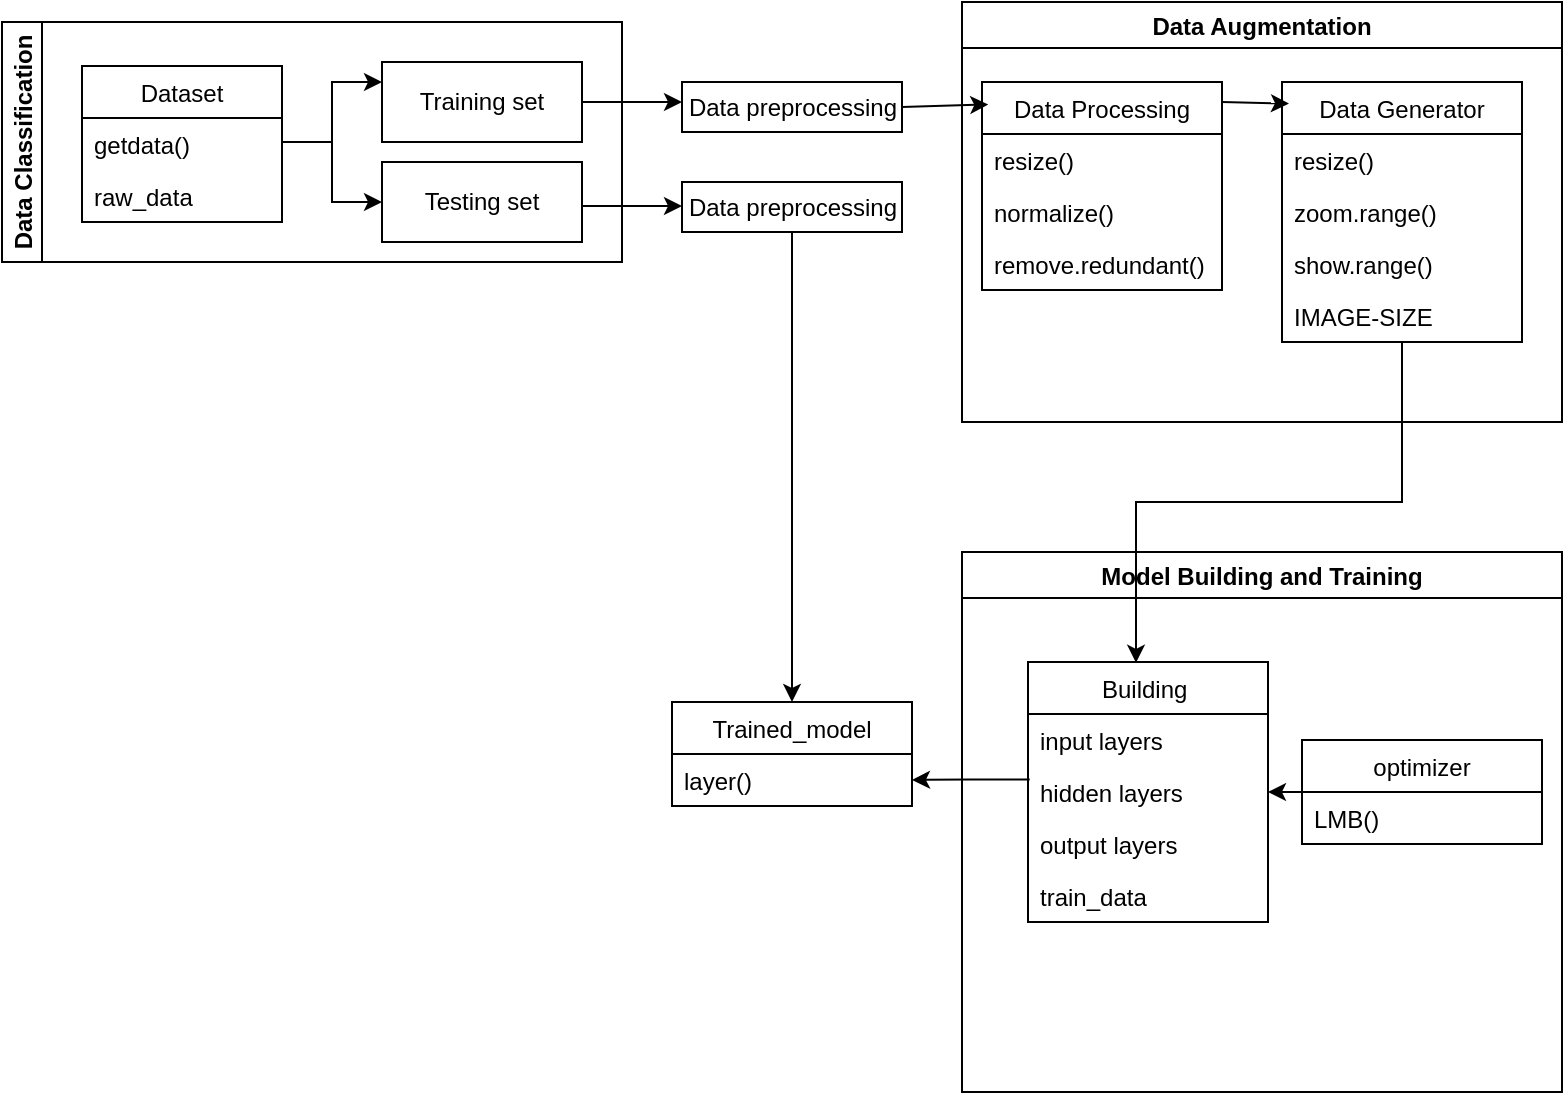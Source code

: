 <mxfile version="20.5.1" type="github">
  <diagram id="C5RBs43oDa-KdzZeNtuy" name="Page-1">
    <mxGraphModel dx="897" dy="577" grid="1" gridSize="10" guides="1" tooltips="1" connect="1" arrows="1" fold="1" page="1" pageScale="1" pageWidth="827" pageHeight="1169" math="0" shadow="0">
      <root>
        <mxCell id="WIyWlLk6GJQsqaUBKTNV-0" />
        <mxCell id="WIyWlLk6GJQsqaUBKTNV-1" parent="WIyWlLk6GJQsqaUBKTNV-0" />
        <mxCell id="fAaVd-xr354LxwqgKoTa-0" value="Data Classification" style="swimlane;startSize=20;horizontal=0;childLayout=treeLayout;horizontalTree=1;resizable=0;containerType=tree;" vertex="1" parent="WIyWlLk6GJQsqaUBKTNV-1">
          <mxGeometry x="23" y="50" width="310" height="120" as="geometry" />
        </mxCell>
        <mxCell id="fAaVd-xr354LxwqgKoTa-2" value="Training set" style="whiteSpace=wrap;html=1;" vertex="1" parent="fAaVd-xr354LxwqgKoTa-0">
          <mxGeometry x="190" y="20" width="100" height="40" as="geometry" />
        </mxCell>
        <mxCell id="fAaVd-xr354LxwqgKoTa-4" value="Testing set" style="whiteSpace=wrap;html=1;" vertex="1" parent="fAaVd-xr354LxwqgKoTa-0">
          <mxGeometry x="190" y="70" width="100" height="40" as="geometry" />
        </mxCell>
        <mxCell id="fAaVd-xr354LxwqgKoTa-5" value="" style="edgeStyle=elbowEdgeStyle;elbow=horizontal;html=1;rounded=0;" edge="1" parent="fAaVd-xr354LxwqgKoTa-0" target="fAaVd-xr354LxwqgKoTa-4">
          <mxGeometry relative="1" as="geometry">
            <mxPoint x="140" y="60" as="sourcePoint" />
          </mxGeometry>
        </mxCell>
        <mxCell id="fAaVd-xr354LxwqgKoTa-3" value="" style="edgeStyle=elbowEdgeStyle;elbow=horizontal;html=1;rounded=0;" edge="1" parent="fAaVd-xr354LxwqgKoTa-0">
          <mxGeometry relative="1" as="geometry">
            <mxPoint x="140" y="60" as="sourcePoint" />
            <mxPoint x="190" y="30" as="targetPoint" />
          </mxGeometry>
        </mxCell>
        <mxCell id="fAaVd-xr354LxwqgKoTa-38" value="Dataset" style="swimlane;fontStyle=0;childLayout=stackLayout;horizontal=1;startSize=26;fillColor=none;horizontalStack=0;resizeParent=1;resizeParentMax=0;resizeLast=0;collapsible=1;marginBottom=0;" vertex="1" parent="fAaVd-xr354LxwqgKoTa-0">
          <mxGeometry x="40" y="22" width="100" height="78" as="geometry" />
        </mxCell>
        <mxCell id="fAaVd-xr354LxwqgKoTa-39" value="getdata()" style="text;strokeColor=none;fillColor=none;align=left;verticalAlign=top;spacingLeft=4;spacingRight=4;overflow=hidden;rotatable=0;points=[[0,0.5],[1,0.5]];portConstraint=eastwest;" vertex="1" parent="fAaVd-xr354LxwqgKoTa-38">
          <mxGeometry y="26" width="100" height="26" as="geometry" />
        </mxCell>
        <mxCell id="fAaVd-xr354LxwqgKoTa-40" value="raw_data" style="text;strokeColor=none;fillColor=none;align=left;verticalAlign=top;spacingLeft=4;spacingRight=4;overflow=hidden;rotatable=0;points=[[0,0.5],[1,0.5]];portConstraint=eastwest;" vertex="1" parent="fAaVd-xr354LxwqgKoTa-38">
          <mxGeometry y="52" width="100" height="26" as="geometry" />
        </mxCell>
        <mxCell id="fAaVd-xr354LxwqgKoTa-43" value="Data preprocessing" style="html=1;" vertex="1" parent="WIyWlLk6GJQsqaUBKTNV-1">
          <mxGeometry x="363" y="80" width="110" height="25" as="geometry" />
        </mxCell>
        <mxCell id="fAaVd-xr354LxwqgKoTa-93" style="edgeStyle=orthogonalEdgeStyle;rounded=0;orthogonalLoop=1;jettySize=auto;html=1;exitX=0.5;exitY=1;exitDx=0;exitDy=0;entryX=0.5;entryY=0;entryDx=0;entryDy=0;" edge="1" parent="WIyWlLk6GJQsqaUBKTNV-1" source="fAaVd-xr354LxwqgKoTa-44" target="fAaVd-xr354LxwqgKoTa-65">
          <mxGeometry relative="1" as="geometry" />
        </mxCell>
        <mxCell id="fAaVd-xr354LxwqgKoTa-44" value="Data preprocessing" style="html=1;" vertex="1" parent="WIyWlLk6GJQsqaUBKTNV-1">
          <mxGeometry x="363" y="130" width="110" height="25" as="geometry" />
        </mxCell>
        <mxCell id="fAaVd-xr354LxwqgKoTa-45" value="" style="endArrow=classic;html=1;rounded=0;exitX=1;exitY=0.5;exitDx=0;exitDy=0;" edge="1" parent="WIyWlLk6GJQsqaUBKTNV-1" source="fAaVd-xr354LxwqgKoTa-2">
          <mxGeometry width="50" height="50" relative="1" as="geometry">
            <mxPoint x="313" y="140" as="sourcePoint" />
            <mxPoint x="363" y="90" as="targetPoint" />
          </mxGeometry>
        </mxCell>
        <mxCell id="fAaVd-xr354LxwqgKoTa-46" value="" style="endArrow=classic;html=1;rounded=0;exitX=1;exitY=0.5;exitDx=0;exitDy=0;" edge="1" parent="WIyWlLk6GJQsqaUBKTNV-1">
          <mxGeometry width="50" height="50" relative="1" as="geometry">
            <mxPoint x="313" y="142.02" as="sourcePoint" />
            <mxPoint x="363" y="142.02" as="targetPoint" />
          </mxGeometry>
        </mxCell>
        <mxCell id="fAaVd-xr354LxwqgKoTa-49" value="Data Augmentation" style="swimlane;" vertex="1" parent="WIyWlLk6GJQsqaUBKTNV-1">
          <mxGeometry x="503" y="40" width="300" height="210" as="geometry" />
        </mxCell>
        <mxCell id="fAaVd-xr354LxwqgKoTa-51" value="Data Generator" style="swimlane;fontStyle=0;childLayout=stackLayout;horizontal=1;startSize=26;fillColor=none;horizontalStack=0;resizeParent=1;resizeParentMax=0;resizeLast=0;collapsible=1;marginBottom=0;" vertex="1" parent="fAaVd-xr354LxwqgKoTa-49">
          <mxGeometry x="160" y="40" width="120" height="130" as="geometry">
            <mxRectangle x="30" y="46" width="120" height="30" as="alternateBounds" />
          </mxGeometry>
        </mxCell>
        <mxCell id="fAaVd-xr354LxwqgKoTa-52" value="resize()" style="text;strokeColor=none;fillColor=none;align=left;verticalAlign=top;spacingLeft=4;spacingRight=4;overflow=hidden;rotatable=0;points=[[0,0.5],[1,0.5]];portConstraint=eastwest;" vertex="1" parent="fAaVd-xr354LxwqgKoTa-51">
          <mxGeometry y="26" width="120" height="26" as="geometry" />
        </mxCell>
        <mxCell id="fAaVd-xr354LxwqgKoTa-53" value="zoom.range()" style="text;strokeColor=none;fillColor=none;align=left;verticalAlign=top;spacingLeft=4;spacingRight=4;overflow=hidden;rotatable=0;points=[[0,0.5],[1,0.5]];portConstraint=eastwest;" vertex="1" parent="fAaVd-xr354LxwqgKoTa-51">
          <mxGeometry y="52" width="120" height="26" as="geometry" />
        </mxCell>
        <mxCell id="fAaVd-xr354LxwqgKoTa-54" value="show.range()&#xa;" style="text;strokeColor=none;fillColor=none;align=left;verticalAlign=top;spacingLeft=4;spacingRight=4;overflow=hidden;rotatable=0;points=[[0,0.5],[1,0.5]];portConstraint=eastwest;" vertex="1" parent="fAaVd-xr354LxwqgKoTa-51">
          <mxGeometry y="78" width="120" height="26" as="geometry" />
        </mxCell>
        <mxCell id="fAaVd-xr354LxwqgKoTa-55" value="IMAGE-SIZE" style="text;strokeColor=none;fillColor=none;align=left;verticalAlign=top;spacingLeft=4;spacingRight=4;overflow=hidden;rotatable=0;points=[[0,0.5],[1,0.5]];portConstraint=eastwest;" vertex="1" parent="fAaVd-xr354LxwqgKoTa-51">
          <mxGeometry y="104" width="120" height="26" as="geometry" />
        </mxCell>
        <mxCell id="fAaVd-xr354LxwqgKoTa-57" value="Data Processing" style="swimlane;fontStyle=0;childLayout=stackLayout;horizontal=1;startSize=26;fillColor=none;horizontalStack=0;resizeParent=1;resizeParentMax=0;resizeLast=0;collapsible=1;marginBottom=0;" vertex="1" parent="fAaVd-xr354LxwqgKoTa-49">
          <mxGeometry x="10" y="40" width="120" height="104" as="geometry">
            <mxRectangle x="30" y="46" width="120" height="30" as="alternateBounds" />
          </mxGeometry>
        </mxCell>
        <mxCell id="fAaVd-xr354LxwqgKoTa-58" value="resize()" style="text;strokeColor=none;fillColor=none;align=left;verticalAlign=top;spacingLeft=4;spacingRight=4;overflow=hidden;rotatable=0;points=[[0,0.5],[1,0.5]];portConstraint=eastwest;" vertex="1" parent="fAaVd-xr354LxwqgKoTa-57">
          <mxGeometry y="26" width="120" height="26" as="geometry" />
        </mxCell>
        <mxCell id="fAaVd-xr354LxwqgKoTa-59" value="normalize()" style="text;strokeColor=none;fillColor=none;align=left;verticalAlign=top;spacingLeft=4;spacingRight=4;overflow=hidden;rotatable=0;points=[[0,0.5],[1,0.5]];portConstraint=eastwest;" vertex="1" parent="fAaVd-xr354LxwqgKoTa-57">
          <mxGeometry y="52" width="120" height="26" as="geometry" />
        </mxCell>
        <mxCell id="fAaVd-xr354LxwqgKoTa-60" value="remove.redundant()" style="text;strokeColor=none;fillColor=none;align=left;verticalAlign=top;spacingLeft=4;spacingRight=4;overflow=hidden;rotatable=0;points=[[0,0.5],[1,0.5]];portConstraint=eastwest;" vertex="1" parent="fAaVd-xr354LxwqgKoTa-57">
          <mxGeometry y="78" width="120" height="26" as="geometry" />
        </mxCell>
        <mxCell id="fAaVd-xr354LxwqgKoTa-63" value="" style="endArrow=classic;html=1;rounded=0;entryX=0.029;entryY=0.083;entryDx=0;entryDy=0;entryPerimeter=0;" edge="1" parent="fAaVd-xr354LxwqgKoTa-49" target="fAaVd-xr354LxwqgKoTa-51">
          <mxGeometry width="50" height="50" relative="1" as="geometry">
            <mxPoint x="130" y="50" as="sourcePoint" />
            <mxPoint x="160" y="51" as="targetPoint" />
          </mxGeometry>
        </mxCell>
        <mxCell id="fAaVd-xr354LxwqgKoTa-62" value="" style="endArrow=classic;html=1;rounded=0;exitX=1;exitY=0.5;exitDx=0;exitDy=0;entryX=0.026;entryY=0.108;entryDx=0;entryDy=0;entryPerimeter=0;" edge="1" parent="WIyWlLk6GJQsqaUBKTNV-1" source="fAaVd-xr354LxwqgKoTa-43" target="fAaVd-xr354LxwqgKoTa-57">
          <mxGeometry width="50" height="50" relative="1" as="geometry">
            <mxPoint x="453" y="220" as="sourcePoint" />
            <mxPoint x="603" y="93" as="targetPoint" />
          </mxGeometry>
        </mxCell>
        <mxCell id="fAaVd-xr354LxwqgKoTa-64" value="Model Building and Training" style="swimlane;" vertex="1" parent="WIyWlLk6GJQsqaUBKTNV-1">
          <mxGeometry x="503" y="315" width="300" height="270" as="geometry" />
        </mxCell>
        <mxCell id="fAaVd-xr354LxwqgKoTa-70" value="Building " style="swimlane;fontStyle=0;childLayout=stackLayout;horizontal=1;startSize=26;fillColor=none;horizontalStack=0;resizeParent=1;resizeParentMax=0;resizeLast=0;collapsible=1;marginBottom=0;" vertex="1" parent="fAaVd-xr354LxwqgKoTa-64">
          <mxGeometry x="33" y="55" width="120" height="130" as="geometry">
            <mxRectangle x="30" y="46" width="120" height="30" as="alternateBounds" />
          </mxGeometry>
        </mxCell>
        <mxCell id="fAaVd-xr354LxwqgKoTa-71" value="input layers" style="text;strokeColor=none;fillColor=none;align=left;verticalAlign=top;spacingLeft=4;spacingRight=4;overflow=hidden;rotatable=0;points=[[0,0.5],[1,0.5]];portConstraint=eastwest;" vertex="1" parent="fAaVd-xr354LxwqgKoTa-70">
          <mxGeometry y="26" width="120" height="26" as="geometry" />
        </mxCell>
        <mxCell id="fAaVd-xr354LxwqgKoTa-72" value="hidden layers" style="text;strokeColor=none;fillColor=none;align=left;verticalAlign=top;spacingLeft=4;spacingRight=4;overflow=hidden;rotatable=0;points=[[0,0.5],[1,0.5]];portConstraint=eastwest;" vertex="1" parent="fAaVd-xr354LxwqgKoTa-70">
          <mxGeometry y="52" width="120" height="26" as="geometry" />
        </mxCell>
        <mxCell id="fAaVd-xr354LxwqgKoTa-73" value="output layers" style="text;strokeColor=none;fillColor=none;align=left;verticalAlign=top;spacingLeft=4;spacingRight=4;overflow=hidden;rotatable=0;points=[[0,0.5],[1,0.5]];portConstraint=eastwest;" vertex="1" parent="fAaVd-xr354LxwqgKoTa-70">
          <mxGeometry y="78" width="120" height="26" as="geometry" />
        </mxCell>
        <mxCell id="fAaVd-xr354LxwqgKoTa-75" value="train_data" style="text;strokeColor=none;fillColor=none;align=left;verticalAlign=top;spacingLeft=4;spacingRight=4;overflow=hidden;rotatable=0;points=[[0,0.5],[1,0.5]];portConstraint=eastwest;" vertex="1" parent="fAaVd-xr354LxwqgKoTa-70">
          <mxGeometry y="104" width="120" height="26" as="geometry" />
        </mxCell>
        <mxCell id="fAaVd-xr354LxwqgKoTa-88" style="edgeStyle=orthogonalEdgeStyle;rounded=0;orthogonalLoop=1;jettySize=auto;html=1;exitX=0;exitY=0.5;exitDx=0;exitDy=0;entryX=1;entryY=0.5;entryDx=0;entryDy=0;" edge="1" parent="fAaVd-xr354LxwqgKoTa-64" source="fAaVd-xr354LxwqgKoTa-84" target="fAaVd-xr354LxwqgKoTa-72">
          <mxGeometry relative="1" as="geometry" />
        </mxCell>
        <mxCell id="fAaVd-xr354LxwqgKoTa-84" value="optimizer" style="swimlane;fontStyle=0;childLayout=stackLayout;horizontal=1;startSize=26;fillColor=none;horizontalStack=0;resizeParent=1;resizeParentMax=0;resizeLast=0;collapsible=1;marginBottom=0;" vertex="1" parent="fAaVd-xr354LxwqgKoTa-64">
          <mxGeometry x="170" y="94" width="120" height="52" as="geometry">
            <mxRectangle x="30" y="46" width="120" height="30" as="alternateBounds" />
          </mxGeometry>
        </mxCell>
        <mxCell id="fAaVd-xr354LxwqgKoTa-85" value="LMB()" style="text;strokeColor=none;fillColor=none;align=left;verticalAlign=top;spacingLeft=4;spacingRight=4;overflow=hidden;rotatable=0;points=[[0,0.5],[1,0.5]];portConstraint=eastwest;" vertex="1" parent="fAaVd-xr354LxwqgKoTa-84">
          <mxGeometry y="26" width="120" height="26" as="geometry" />
        </mxCell>
        <mxCell id="fAaVd-xr354LxwqgKoTa-77" style="edgeStyle=orthogonalEdgeStyle;rounded=0;orthogonalLoop=1;jettySize=auto;html=1;exitX=0.5;exitY=1;exitDx=0;exitDy=0;entryX=0.45;entryY=0.003;entryDx=0;entryDy=0;entryPerimeter=0;" edge="1" parent="WIyWlLk6GJQsqaUBKTNV-1" source="fAaVd-xr354LxwqgKoTa-51" target="fAaVd-xr354LxwqgKoTa-70">
          <mxGeometry relative="1" as="geometry" />
        </mxCell>
        <mxCell id="fAaVd-xr354LxwqgKoTa-65" value="Trained_model" style="swimlane;fontStyle=0;childLayout=stackLayout;horizontal=1;startSize=26;fillColor=none;horizontalStack=0;resizeParent=1;resizeParentMax=0;resizeLast=0;collapsible=1;marginBottom=0;" vertex="1" parent="WIyWlLk6GJQsqaUBKTNV-1">
          <mxGeometry x="358" y="390" width="120" height="52" as="geometry">
            <mxRectangle x="30" y="46" width="120" height="30" as="alternateBounds" />
          </mxGeometry>
        </mxCell>
        <mxCell id="fAaVd-xr354LxwqgKoTa-66" value="layer()" style="text;strokeColor=none;fillColor=none;align=left;verticalAlign=top;spacingLeft=4;spacingRight=4;overflow=hidden;rotatable=0;points=[[0,0.5],[1,0.5]];portConstraint=eastwest;" vertex="1" parent="fAaVd-xr354LxwqgKoTa-65">
          <mxGeometry y="26" width="120" height="26" as="geometry" />
        </mxCell>
        <mxCell id="fAaVd-xr354LxwqgKoTa-90" style="edgeStyle=orthogonalEdgeStyle;rounded=0;orthogonalLoop=1;jettySize=auto;html=1;exitX=0.007;exitY=1.258;exitDx=0;exitDy=0;entryX=1;entryY=0.5;entryDx=0;entryDy=0;exitPerimeter=0;" edge="1" parent="WIyWlLk6GJQsqaUBKTNV-1" source="fAaVd-xr354LxwqgKoTa-71" target="fAaVd-xr354LxwqgKoTa-66">
          <mxGeometry relative="1" as="geometry" />
        </mxCell>
      </root>
    </mxGraphModel>
  </diagram>
</mxfile>
